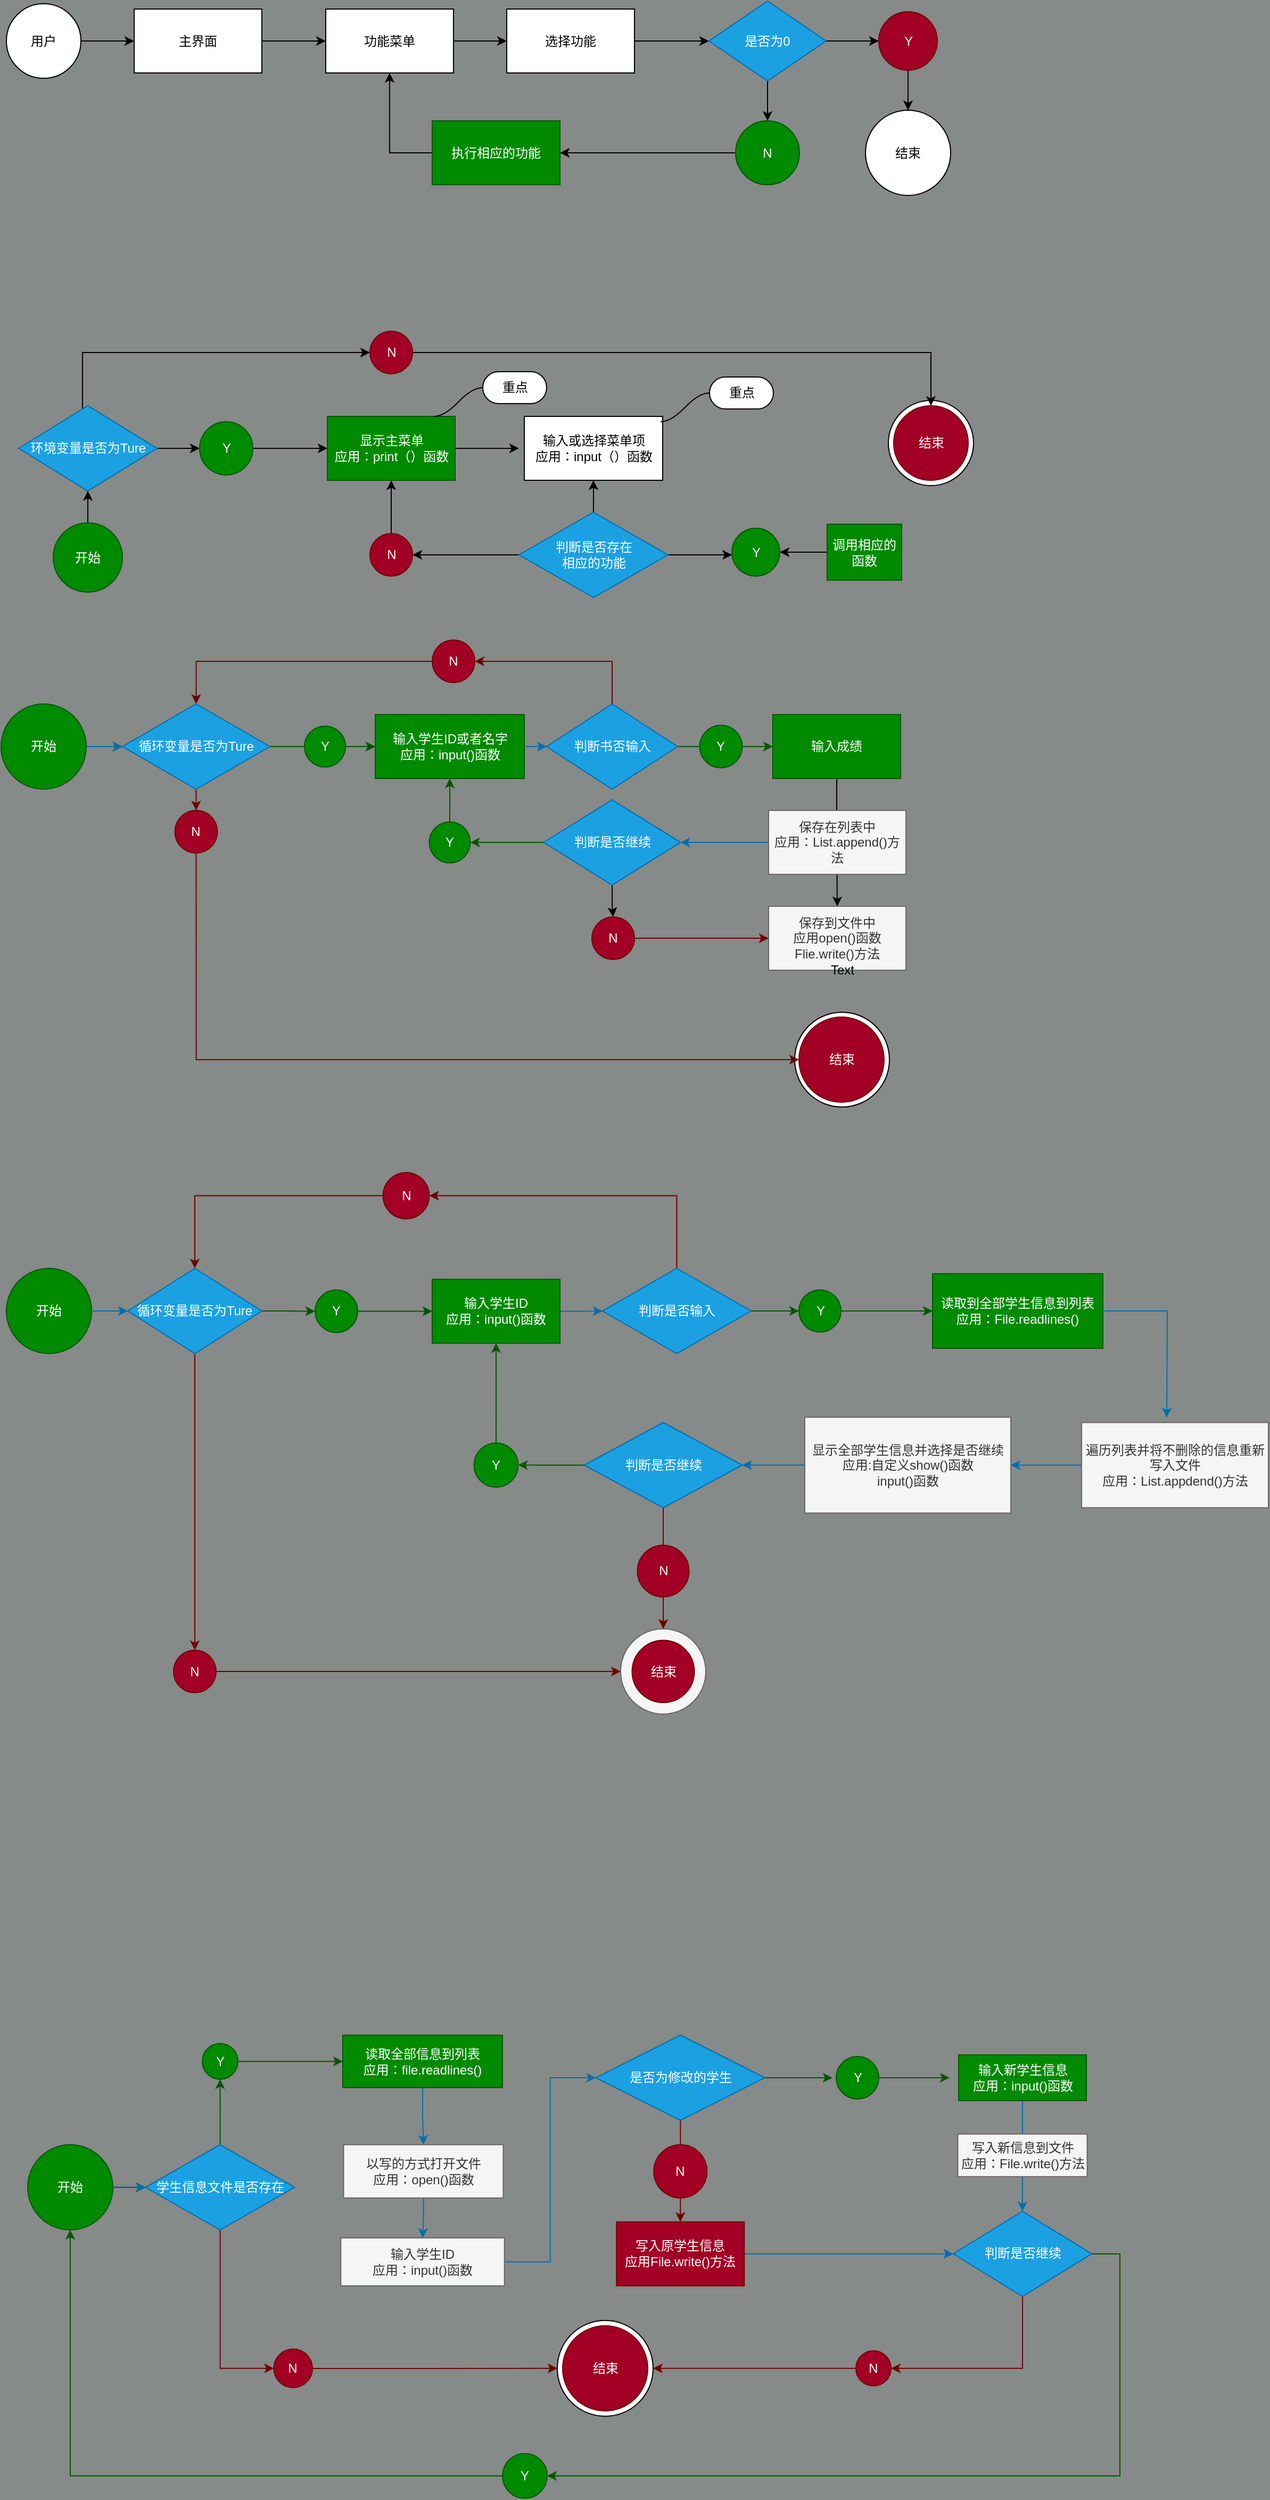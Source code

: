 <mxfile version="13.10.0" type="embed">
    <diagram id="BhMTlKBTOVxVTbRFTByr" name="第 1 页">
        <mxGraphModel dx="1164" dy="832" grid="1" gridSize="10" guides="1" tooltips="1" connect="1" arrows="1" fold="1" page="1" pageScale="1" pageWidth="827" pageHeight="1169" background="#868A88" math="0" shadow="0">
            <root>
                <mxCell id="0"/>
                <mxCell id="1" parent="0"/>
                <mxCell id="13" style="edgeStyle=orthogonalEdgeStyle;rounded=0;orthogonalLoop=1;jettySize=auto;html=1;entryX=0;entryY=0.5;entryDx=0;entryDy=0;" parent="1" source="2" target="3" edge="1">
                    <mxGeometry relative="1" as="geometry"/>
                </mxCell>
                <mxCell id="2" value="用户" style="ellipse;whiteSpace=wrap;html=1;aspect=fixed;" parent="1" vertex="1">
                    <mxGeometry x="220" y="322.5" width="70" height="70" as="geometry"/>
                </mxCell>
                <mxCell id="14" value="" style="edgeStyle=orthogonalEdgeStyle;rounded=0;orthogonalLoop=1;jettySize=auto;html=1;" parent="1" source="3" target="5" edge="1">
                    <mxGeometry relative="1" as="geometry"/>
                </mxCell>
                <mxCell id="3" value="主界面" style="rounded=0;whiteSpace=wrap;html=1;" parent="1" vertex="1">
                    <mxGeometry x="340" y="327.5" width="120" height="60" as="geometry"/>
                </mxCell>
                <mxCell id="15" value="" style="edgeStyle=orthogonalEdgeStyle;rounded=0;orthogonalLoop=1;jettySize=auto;html=1;" parent="1" source="5" target="6" edge="1">
                    <mxGeometry relative="1" as="geometry"/>
                </mxCell>
                <mxCell id="5" value="功能菜单" style="rounded=0;whiteSpace=wrap;html=1;" parent="1" vertex="1">
                    <mxGeometry x="520" y="327.5" width="120" height="60" as="geometry"/>
                </mxCell>
                <mxCell id="16" value="" style="edgeStyle=orthogonalEdgeStyle;rounded=0;orthogonalLoop=1;jettySize=auto;html=1;" parent="1" source="6" target="7" edge="1">
                    <mxGeometry relative="1" as="geometry"/>
                </mxCell>
                <mxCell id="6" value="选择功能" style="rounded=0;whiteSpace=wrap;html=1;" parent="1" vertex="1">
                    <mxGeometry x="690" y="327.5" width="120" height="60" as="geometry"/>
                </mxCell>
                <mxCell id="17" value="" style="edgeStyle=orthogonalEdgeStyle;rounded=0;orthogonalLoop=1;jettySize=auto;html=1;" parent="1" source="7" target="8" edge="1">
                    <mxGeometry relative="1" as="geometry"/>
                </mxCell>
                <mxCell id="21" value="" style="edgeStyle=orthogonalEdgeStyle;rounded=0;orthogonalLoop=1;jettySize=auto;html=1;" parent="1" source="7" target="11" edge="1">
                    <mxGeometry relative="1" as="geometry"/>
                </mxCell>
                <mxCell id="7" value="是否为0" style="rhombus;whiteSpace=wrap;html=1;fillColor=#1ba1e2;strokeColor=#006EAF;fontColor=#ffffff;" parent="1" vertex="1">
                    <mxGeometry x="880" y="320" width="110" height="75" as="geometry"/>
                </mxCell>
                <mxCell id="18" value="" style="edgeStyle=orthogonalEdgeStyle;rounded=0;orthogonalLoop=1;jettySize=auto;html=1;" parent="1" source="8" target="9" edge="1">
                    <mxGeometry relative="1" as="geometry"/>
                </mxCell>
                <mxCell id="8" value="Y" style="ellipse;whiteSpace=wrap;html=1;aspect=fixed;fillColor=#a20025;strokeColor=#6F0000;fontColor=#ffffff;" parent="1" vertex="1">
                    <mxGeometry x="1039.5" y="330" width="55" height="55" as="geometry"/>
                </mxCell>
                <mxCell id="9" value="结束" style="ellipse;whiteSpace=wrap;html=1;aspect=fixed;" parent="1" vertex="1">
                    <mxGeometry x="1027" y="422.5" width="80" height="80" as="geometry"/>
                </mxCell>
                <mxCell id="19" value="" style="edgeStyle=orthogonalEdgeStyle;rounded=0;orthogonalLoop=1;jettySize=auto;html=1;" parent="1" source="11" target="12" edge="1">
                    <mxGeometry relative="1" as="geometry"/>
                </mxCell>
                <mxCell id="11" value="N" style="ellipse;whiteSpace=wrap;html=1;aspect=fixed;fillColor=#008a00;strokeColor=#005700;fontColor=#ffffff;" parent="1" vertex="1">
                    <mxGeometry x="905" y="432.5" width="60" height="60" as="geometry"/>
                </mxCell>
                <mxCell id="25" style="edgeStyle=orthogonalEdgeStyle;rounded=0;orthogonalLoop=1;jettySize=auto;html=1;entryX=0.5;entryY=1;entryDx=0;entryDy=0;" parent="1" source="12" target="5" edge="1">
                    <mxGeometry relative="1" as="geometry">
                        <mxPoint x="580" y="442.5" as="targetPoint"/>
                        <Array as="points">
                            <mxPoint x="580" y="462.5"/>
                        </Array>
                    </mxGeometry>
                </mxCell>
                <mxCell id="12" value="执行相应的功能" style="rounded=0;whiteSpace=wrap;html=1;fillColor=#008a00;strokeColor=#005700;fontColor=#ffffff;" parent="1" vertex="1">
                    <mxGeometry x="620" y="432.5" width="120" height="60" as="geometry"/>
                </mxCell>
                <mxCell id="41" style="edgeStyle=orthogonalEdgeStyle;rounded=0;orthogonalLoop=1;jettySize=auto;html=1;" parent="1" source="27" target="28" edge="1">
                    <mxGeometry relative="1" as="geometry"/>
                </mxCell>
                <mxCell id="52" style="edgeStyle=orthogonalEdgeStyle;rounded=0;orthogonalLoop=1;jettySize=auto;html=1;entryX=0;entryY=0.5;entryDx=0;entryDy=0;" parent="1" source="27" target="40" edge="1">
                    <mxGeometry relative="1" as="geometry">
                        <mxPoint x="296.5" y="620" as="targetPoint"/>
                        <Array as="points">
                            <mxPoint x="291.5" y="650"/>
                        </Array>
                    </mxGeometry>
                </mxCell>
                <mxCell id="27" value="环境变量是否为Ture" style="rhombus;whiteSpace=wrap;html=1;fillColor=#1ba1e2;strokeColor=#006EAF;fontColor=#ffffff;" parent="1" vertex="1">
                    <mxGeometry x="231.5" y="700" width="130" height="80" as="geometry"/>
                </mxCell>
                <mxCell id="42" style="edgeStyle=orthogonalEdgeStyle;rounded=0;orthogonalLoop=1;jettySize=auto;html=1;entryX=0;entryY=0.5;entryDx=0;entryDy=0;" parent="1" source="28" target="29" edge="1">
                    <mxGeometry relative="1" as="geometry"/>
                </mxCell>
                <mxCell id="28" value="Y" style="ellipse;whiteSpace=wrap;html=1;aspect=fixed;fillColor=#008a00;strokeColor=#005700;fontColor=#ffffff;" parent="1" vertex="1">
                    <mxGeometry x="401.5" y="715" width="50" height="50" as="geometry"/>
                </mxCell>
                <mxCell id="43" style="edgeStyle=orthogonalEdgeStyle;rounded=0;orthogonalLoop=1;jettySize=auto;html=1;" parent="1" source="29" edge="1">
                    <mxGeometry relative="1" as="geometry">
                        <mxPoint x="701.5" y="740" as="targetPoint"/>
                    </mxGeometry>
                </mxCell>
                <mxCell id="29" value="显示主菜单&lt;br&gt;应用：print（）函数" style="rounded=0;whiteSpace=wrap;html=1;fillColor=#008a00;strokeColor=#005700;fontColor=#ffffff;" parent="1" vertex="1">
                    <mxGeometry x="521.5" y="710" width="120" height="60" as="geometry"/>
                </mxCell>
                <mxCell id="30" value="输入或选择菜单项&lt;br&gt;应用：input（）函数" style="rounded=0;whiteSpace=wrap;html=1;" parent="1" vertex="1">
                    <mxGeometry x="706.5" y="710" width="130" height="60" as="geometry"/>
                </mxCell>
                <mxCell id="46" value="" style="edgeStyle=orthogonalEdgeStyle;rounded=0;orthogonalLoop=1;jettySize=auto;html=1;" parent="1" source="31" target="30" edge="1">
                    <mxGeometry relative="1" as="geometry"/>
                </mxCell>
                <mxCell id="47" value="" style="edgeStyle=orthogonalEdgeStyle;rounded=0;orthogonalLoop=1;jettySize=auto;html=1;" parent="1" source="31" target="34" edge="1">
                    <mxGeometry relative="1" as="geometry">
                        <Array as="points">
                            <mxPoint x="905.5" y="840"/>
                            <mxPoint x="905.5" y="840"/>
                        </Array>
                    </mxGeometry>
                </mxCell>
                <mxCell id="49" value="" style="edgeStyle=orthogonalEdgeStyle;rounded=0;orthogonalLoop=1;jettySize=auto;html=1;" parent="1" source="31" target="33" edge="1">
                    <mxGeometry relative="1" as="geometry"/>
                </mxCell>
                <mxCell id="31" value="判断是否存在&lt;br&gt;相应的功能" style="rhombus;whiteSpace=wrap;html=1;fillColor=#1ba1e2;strokeColor=#006EAF;fontColor=#ffffff;" parent="1" vertex="1">
                    <mxGeometry x="701.5" y="800" width="140" height="80" as="geometry"/>
                </mxCell>
                <mxCell id="50" value="" style="edgeStyle=orthogonalEdgeStyle;rounded=0;orthogonalLoop=1;jettySize=auto;html=1;" parent="1" source="33" target="29" edge="1">
                    <mxGeometry relative="1" as="geometry"/>
                </mxCell>
                <mxCell id="33" value="N" style="ellipse;whiteSpace=wrap;html=1;aspect=fixed;fillColor=#a20025;strokeColor=#6F0000;fontColor=#ffffff;" parent="1" vertex="1">
                    <mxGeometry x="561.5" y="820" width="40" height="40" as="geometry"/>
                </mxCell>
                <mxCell id="34" value="Y" style="ellipse;whiteSpace=wrap;html=1;aspect=fixed;fillColor=#008a00;strokeColor=#005700;fontColor=#ffffff;" parent="1" vertex="1">
                    <mxGeometry x="901.5" y="815" width="45" height="45" as="geometry"/>
                </mxCell>
                <mxCell id="54" value="" style="edgeStyle=orthogonalEdgeStyle;rounded=0;orthogonalLoop=1;jettySize=auto;html=1;" parent="1" source="35" target="34" edge="1">
                    <mxGeometry relative="1" as="geometry"/>
                </mxCell>
                <mxCell id="35" value="调用相应的函数" style="rounded=0;whiteSpace=wrap;html=1;fillColor=#008a00;strokeColor=#005700;fontColor=#ffffff;" parent="1" vertex="1">
                    <mxGeometry x="991" y="811.25" width="70" height="52.5" as="geometry"/>
                </mxCell>
                <mxCell id="36" value="" style="ellipse;whiteSpace=wrap;html=1;aspect=fixed;" parent="1" vertex="1">
                    <mxGeometry x="1048.5" y="695" width="80" height="80" as="geometry"/>
                </mxCell>
                <mxCell id="38" value="结束" style="ellipse;whiteSpace=wrap;html=1;aspect=fixed;fillColor=#a20025;strokeColor=#6F0000;fontColor=#ffffff;" parent="1" vertex="1">
                    <mxGeometry x="1053.5" y="700" width="70" height="70" as="geometry"/>
                </mxCell>
                <mxCell id="51" value="" style="edgeStyle=orthogonalEdgeStyle;rounded=0;orthogonalLoop=1;jettySize=auto;html=1;" parent="1" source="39" target="27" edge="1">
                    <mxGeometry relative="1" as="geometry"/>
                </mxCell>
                <mxCell id="39" value="开始" style="ellipse;whiteSpace=wrap;html=1;aspect=fixed;fillColor=#008a00;strokeColor=#005700;fontColor=#ffffff;" parent="1" vertex="1">
                    <mxGeometry x="264" y="810" width="65" height="65" as="geometry"/>
                </mxCell>
                <mxCell id="53" style="edgeStyle=orthogonalEdgeStyle;rounded=0;orthogonalLoop=1;jettySize=auto;html=1;entryX=0.5;entryY=0;entryDx=0;entryDy=0;" parent="1" source="40" target="38" edge="1">
                    <mxGeometry relative="1" as="geometry"/>
                </mxCell>
                <mxCell id="40" value="N" style="ellipse;whiteSpace=wrap;html=1;aspect=fixed;fillColor=#a20025;strokeColor=#6F0000;fontColor=#ffffff;" parent="1" vertex="1">
                    <mxGeometry x="561.5" y="630" width="40" height="40" as="geometry"/>
                </mxCell>
                <mxCell id="57" value="重点" style="whiteSpace=wrap;html=1;rounded=1;arcSize=50;align=center;verticalAlign=middle;strokeWidth=1;autosize=1;spacing=4;treeFolding=1;treeMoving=1;newEdgeStyle={&quot;edgeStyle&quot;:&quot;entityRelationEdgeStyle&quot;,&quot;startArrow&quot;:&quot;none&quot;,&quot;endArrow&quot;:&quot;none&quot;,&quot;segment&quot;:10,&quot;curved&quot;:1};" parent="1" vertex="1">
                    <mxGeometry x="880.5" y="673" width="60" height="30" as="geometry"/>
                </mxCell>
                <mxCell id="58" value="" style="edgeStyle=entityRelationEdgeStyle;startArrow=none;endArrow=none;segment=10;curved=1;" parent="1" target="57" edge="1">
                    <mxGeometry relative="1" as="geometry">
                        <mxPoint x="834.5" y="715" as="sourcePoint"/>
                    </mxGeometry>
                </mxCell>
                <mxCell id="59" value="重点" style="whiteSpace=wrap;html=1;rounded=1;arcSize=50;align=center;verticalAlign=middle;strokeWidth=1;autosize=1;spacing=4;treeFolding=1;treeMoving=1;newEdgeStyle={&quot;edgeStyle&quot;:&quot;entityRelationEdgeStyle&quot;,&quot;startArrow&quot;:&quot;none&quot;,&quot;endArrow&quot;:&quot;none&quot;,&quot;segment&quot;:10,&quot;curved&quot;:1};" parent="1" vertex="1">
                    <mxGeometry x="667.5" y="668" width="60" height="30" as="geometry"/>
                </mxCell>
                <mxCell id="60" value="" style="edgeStyle=entityRelationEdgeStyle;startArrow=none;endArrow=none;segment=10;curved=1;" parent="1" target="59" edge="1">
                    <mxGeometry relative="1" as="geometry">
                        <mxPoint x="621.5" y="710" as="sourcePoint"/>
                    </mxGeometry>
                </mxCell>
                <mxCell id="80" value="" style="edgeStyle=orthogonalEdgeStyle;rounded=0;orthogonalLoop=1;jettySize=auto;html=1;" edge="1" parent="1" source="61" target="62">
                    <mxGeometry relative="1" as="geometry"/>
                </mxCell>
                <mxCell id="101" value="" style="edgeStyle=orthogonalEdgeStyle;rounded=0;orthogonalLoop=1;jettySize=auto;html=1;fillColor=#1ba1e2;strokeColor=#006EAF;" edge="1" parent="1" source="61" target="62">
                    <mxGeometry relative="1" as="geometry"/>
                </mxCell>
                <mxCell id="61" value="开始" style="ellipse;whiteSpace=wrap;html=1;aspect=fixed;fillColor=#008a00;strokeColor=#005700;fontColor=#ffffff;" vertex="1" parent="1">
                    <mxGeometry x="215" y="980" width="80" height="80" as="geometry"/>
                </mxCell>
                <mxCell id="83" value="" style="edgeStyle=orthogonalEdgeStyle;rounded=0;orthogonalLoop=1;jettySize=auto;html=1;fillColor=#008a00;strokeColor=#005700;" edge="1" parent="1" source="62" target="68">
                    <mxGeometry relative="1" as="geometry"/>
                </mxCell>
                <mxCell id="94" value="" style="edgeStyle=orthogonalEdgeStyle;rounded=0;orthogonalLoop=1;jettySize=auto;html=1;fillColor=#a20025;strokeColor=#6F0000;" edge="1" parent="1" source="62" target="78">
                    <mxGeometry relative="1" as="geometry"/>
                </mxCell>
                <mxCell id="62" value="循环变量是否为Ture" style="rhombus;whiteSpace=wrap;html=1;fillColor=#1ba1e2;strokeColor=#006EAF;fontColor=#ffffff;" vertex="1" parent="1">
                    <mxGeometry x="329" y="980" width="138.5" height="80" as="geometry"/>
                </mxCell>
                <mxCell id="82" value="" style="edgeStyle=orthogonalEdgeStyle;rounded=0;orthogonalLoop=1;jettySize=auto;html=1;fillColor=#008a00;strokeColor=#005700;" edge="1" parent="1" source="63" target="68">
                    <mxGeometry relative="1" as="geometry"/>
                </mxCell>
                <mxCell id="63" value="Y" style="ellipse;whiteSpace=wrap;html=1;aspect=fixed;fillColor=#008a00;strokeColor=#005700;fontColor=#ffffff;" vertex="1" parent="1">
                    <mxGeometry x="500" y="1000.75" width="38.5" height="38.5" as="geometry"/>
                </mxCell>
                <mxCell id="85" value="" style="edgeStyle=orthogonalEdgeStyle;rounded=0;orthogonalLoop=1;jettySize=auto;html=1;fillColor=#008a00;strokeColor=#005700;" edge="1" parent="1" source="65" target="69">
                    <mxGeometry relative="1" as="geometry"/>
                </mxCell>
                <mxCell id="98" style="edgeStyle=orthogonalEdgeStyle;rounded=0;orthogonalLoop=1;jettySize=auto;html=1;entryX=1;entryY=0.5;entryDx=0;entryDy=0;fillColor=#a20025;strokeColor=#6F0000;" edge="1" parent="1" source="65" target="79">
                    <mxGeometry relative="1" as="geometry">
                        <Array as="points">
                            <mxPoint x="789" y="940"/>
                        </Array>
                    </mxGeometry>
                </mxCell>
                <mxCell id="65" value="判断书否输入" style="rhombus;whiteSpace=wrap;html=1;fillColor=#1ba1e2;strokeColor=#006EAF;fontColor=#ffffff;" vertex="1" parent="1">
                    <mxGeometry x="727.5" y="980" width="123" height="80" as="geometry"/>
                </mxCell>
                <mxCell id="66" value="Y" style="ellipse;whiteSpace=wrap;html=1;aspect=fixed;fillColor=#008a00;strokeColor=#005700;fontColor=#ffffff;" vertex="1" parent="1">
                    <mxGeometry x="871.25" y="1000" width="40" height="40" as="geometry"/>
                </mxCell>
                <mxCell id="84" value="" style="edgeStyle=orthogonalEdgeStyle;rounded=0;orthogonalLoop=1;jettySize=auto;html=1;fillColor=#1ba1e2;strokeColor=#006EAF;" edge="1" parent="1" source="68" target="65">
                    <mxGeometry relative="1" as="geometry"/>
                </mxCell>
                <mxCell id="68" value="输入学生ID或者名字&lt;br&gt;应用：input()函数" style="rounded=0;whiteSpace=wrap;html=1;fillColor=#008a00;strokeColor=#005700;fontColor=#ffffff;" vertex="1" parent="1">
                    <mxGeometry x="566.5" y="990" width="140" height="60" as="geometry"/>
                </mxCell>
                <mxCell id="86" value="" style="edgeStyle=orthogonalEdgeStyle;rounded=0;orthogonalLoop=1;jettySize=auto;html=1;" edge="1" parent="1" source="69" target="72">
                    <mxGeometry relative="1" as="geometry"/>
                </mxCell>
                <mxCell id="69" value="输入成绩" style="rounded=0;whiteSpace=wrap;html=1;fillColor=#008a00;strokeColor=#005700;fontColor=#ffffff;" vertex="1" parent="1">
                    <mxGeometry x="940" y="990" width="120" height="60" as="geometry"/>
                </mxCell>
                <mxCell id="87" value="" style="edgeStyle=orthogonalEdgeStyle;rounded=0;orthogonalLoop=1;jettySize=auto;html=1;fillColor=#1ba1e2;strokeColor=#006EAF;" edge="1" parent="1" source="71" target="76">
                    <mxGeometry relative="1" as="geometry"/>
                </mxCell>
                <mxCell id="71" value="保存在列表中&lt;br&gt;应用：List.append()方法" style="rounded=0;whiteSpace=wrap;html=1;fillColor=#f5f5f5;strokeColor=#666666;fontColor=#333333;" vertex="1" parent="1">
                    <mxGeometry x="936" y="1080" width="129" height="60" as="geometry"/>
                </mxCell>
                <mxCell id="72" value="保存到文件中&lt;br&gt;应用open()函数&lt;br&gt;Flie.write()方法" style="rounded=0;whiteSpace=wrap;html=1;fillColor=#f5f5f5;strokeColor=#666666;fontColor=#333333;" vertex="1" parent="1">
                    <mxGeometry x="936" y="1170" width="129" height="60" as="geometry"/>
                </mxCell>
                <mxCell id="73" value="" style="ellipse;whiteSpace=wrap;html=1;aspect=fixed;" vertex="1" parent="1">
                    <mxGeometry x="960.5" y="1269.5" width="89" height="89" as="geometry"/>
                </mxCell>
                <mxCell id="74" value="结束" style="ellipse;whiteSpace=wrap;html=1;aspect=fixed;fillColor=#a20025;strokeColor=#6F0000;fontColor=#ffffff;" vertex="1" parent="1">
                    <mxGeometry x="964.5" y="1274" width="80" height="80" as="geometry"/>
                </mxCell>
                <mxCell id="96" style="edgeStyle=orthogonalEdgeStyle;rounded=0;orthogonalLoop=1;jettySize=auto;html=1;entryX=0;entryY=0.5;entryDx=0;entryDy=0;fillColor=#a20025;strokeColor=#6F0000;" edge="1" parent="1" source="75" target="72">
                    <mxGeometry relative="1" as="geometry"/>
                </mxCell>
                <mxCell id="75" value="N" style="ellipse;whiteSpace=wrap;html=1;aspect=fixed;fillColor=#a20025;strokeColor=#6F0000;fontColor=#ffffff;" vertex="1" parent="1">
                    <mxGeometry x="770" y="1180" width="40" height="40" as="geometry"/>
                </mxCell>
                <mxCell id="88" value="" style="edgeStyle=orthogonalEdgeStyle;rounded=0;orthogonalLoop=1;jettySize=auto;html=1;" edge="1" parent="1" source="76" target="75">
                    <mxGeometry relative="1" as="geometry"/>
                </mxCell>
                <mxCell id="92" value="" style="edgeStyle=orthogonalEdgeStyle;rounded=0;orthogonalLoop=1;jettySize=auto;html=1;fillColor=#008a00;strokeColor=#005700;" edge="1" parent="1" source="76" target="77">
                    <mxGeometry relative="1" as="geometry"/>
                </mxCell>
                <mxCell id="76" value="判断是否继续" style="rhombus;whiteSpace=wrap;html=1;fillColor=#1ba1e2;strokeColor=#006EAF;fontColor=#ffffff;" vertex="1" parent="1">
                    <mxGeometry x="724.75" y="1070" width="128.5" height="80" as="geometry"/>
                </mxCell>
                <mxCell id="93" value="" style="edgeStyle=orthogonalEdgeStyle;rounded=0;orthogonalLoop=1;jettySize=auto;html=1;fillColor=#008a00;strokeColor=#005700;" edge="1" parent="1" source="77" target="68">
                    <mxGeometry relative="1" as="geometry"/>
                </mxCell>
                <mxCell id="77" value="Y" style="ellipse;whiteSpace=wrap;html=1;aspect=fixed;fillColor=#008a00;strokeColor=#005700;fontColor=#ffffff;" vertex="1" parent="1">
                    <mxGeometry x="617.25" y="1090.75" width="38.5" height="38.5" as="geometry"/>
                </mxCell>
                <mxCell id="95" style="edgeStyle=orthogonalEdgeStyle;rounded=0;orthogonalLoop=1;jettySize=auto;html=1;entryX=0;entryY=0.5;entryDx=0;entryDy=0;fillColor=#a20025;strokeColor=#6F0000;" edge="1" parent="1" source="78" target="74">
                    <mxGeometry relative="1" as="geometry">
                        <mxPoint x="398.25" y="1330" as="targetPoint"/>
                        <Array as="points">
                            <mxPoint x="398" y="1314"/>
                        </Array>
                    </mxGeometry>
                </mxCell>
                <mxCell id="78" value="N" style="ellipse;whiteSpace=wrap;html=1;aspect=fixed;fillColor=#a20025;strokeColor=#6F0000;fontColor=#ffffff;" vertex="1" parent="1">
                    <mxGeometry x="378.25" y="1080" width="40" height="40" as="geometry"/>
                </mxCell>
                <mxCell id="99" style="edgeStyle=orthogonalEdgeStyle;rounded=0;orthogonalLoop=1;jettySize=auto;html=1;entryX=0.5;entryY=0;entryDx=0;entryDy=0;fillColor=#a20025;strokeColor=#6F0000;" edge="1" parent="1" source="79" target="62">
                    <mxGeometry relative="1" as="geometry"/>
                </mxCell>
                <mxCell id="79" value="N" style="ellipse;whiteSpace=wrap;html=1;aspect=fixed;fillColor=#a20025;strokeColor=#6F0000;fontColor=#ffffff;" vertex="1" parent="1">
                    <mxGeometry x="620" y="920" width="40" height="40" as="geometry"/>
                </mxCell>
                <mxCell id="89" value="Text" style="text;html=1;align=center;verticalAlign=middle;resizable=0;points=[];autosize=1;" vertex="1" parent="1">
                    <mxGeometry x="984.5" y="1220" width="40" height="20" as="geometry"/>
                </mxCell>
                <mxCell id="120" value="" style="edgeStyle=orthogonalEdgeStyle;rounded=0;orthogonalLoop=1;jettySize=auto;html=1;fillColor=#1ba1e2;strokeColor=#006EAF;" edge="1" parent="1" source="102" target="103">
                    <mxGeometry relative="1" as="geometry"/>
                </mxCell>
                <mxCell id="102" value="开始" style="ellipse;whiteSpace=wrap;html=1;aspect=fixed;fillColor=#008a00;strokeColor=#005700;fontColor=#ffffff;" vertex="1" parent="1">
                    <mxGeometry x="220" y="1510" width="80" height="80" as="geometry"/>
                </mxCell>
                <mxCell id="121" value="" style="edgeStyle=orthogonalEdgeStyle;rounded=0;orthogonalLoop=1;jettySize=auto;html=1;fillColor=#008a00;strokeColor=#005700;" edge="1" parent="1" source="103" target="104">
                    <mxGeometry relative="1" as="geometry"/>
                </mxCell>
                <mxCell id="142" style="edgeStyle=orthogonalEdgeStyle;rounded=0;orthogonalLoop=1;jettySize=auto;html=1;entryX=0.5;entryY=0;entryDx=0;entryDy=0;fillColor=#a20025;strokeColor=#6F0000;" edge="1" parent="1" source="103" target="119">
                    <mxGeometry relative="1" as="geometry"/>
                </mxCell>
                <mxCell id="103" value="循环变量是否为Ture" style="rhombus;whiteSpace=wrap;html=1;fillColor=#1ba1e2;strokeColor=#006EAF;fontColor=#ffffff;" vertex="1" parent="1">
                    <mxGeometry x="334" y="1510" width="126" height="80" as="geometry"/>
                </mxCell>
                <mxCell id="122" value="" style="edgeStyle=orthogonalEdgeStyle;rounded=0;orthogonalLoop=1;jettySize=auto;html=1;fillColor=#008a00;strokeColor=#005700;" edge="1" parent="1" source="104" target="106">
                    <mxGeometry relative="1" as="geometry"/>
                </mxCell>
                <mxCell id="104" value="Y" style="ellipse;whiteSpace=wrap;html=1;aspect=fixed;fillColor=#008a00;strokeColor=#005700;fontColor=#ffffff;" vertex="1" parent="1">
                    <mxGeometry x="510" y="1530.25" width="40" height="40" as="geometry"/>
                </mxCell>
                <mxCell id="123" value="" style="edgeStyle=orthogonalEdgeStyle;rounded=0;orthogonalLoop=1;jettySize=auto;html=1;fillColor=#1ba1e2;strokeColor=#006EAF;" edge="1" parent="1" source="106" target="107">
                    <mxGeometry relative="1" as="geometry"/>
                </mxCell>
                <mxCell id="106" value="输入学生ID&lt;br&gt;应用：input()函数" style="rounded=0;whiteSpace=wrap;html=1;fillColor=#008a00;strokeColor=#005700;fontColor=#ffffff;" vertex="1" parent="1">
                    <mxGeometry x="620" y="1520.25" width="120" height="60" as="geometry"/>
                </mxCell>
                <mxCell id="124" value="" style="edgeStyle=orthogonalEdgeStyle;rounded=0;orthogonalLoop=1;jettySize=auto;html=1;fillColor=#008a00;strokeColor=#005700;" edge="1" parent="1" source="107" target="108">
                    <mxGeometry relative="1" as="geometry"/>
                </mxCell>
                <mxCell id="153" style="edgeStyle=orthogonalEdgeStyle;rounded=0;orthogonalLoop=1;jettySize=auto;html=1;entryX=1;entryY=0.5;entryDx=0;entryDy=0;fillColor=#a20025;strokeColor=#6F0000;" edge="1" parent="1" source="107" target="111">
                    <mxGeometry relative="1" as="geometry">
                        <Array as="points">
                            <mxPoint x="850" y="1442"/>
                        </Array>
                    </mxGeometry>
                </mxCell>
                <mxCell id="107" value="判断是否输入" style="rhombus;whiteSpace=wrap;html=1;fillColor=#1ba1e2;strokeColor=#006EAF;fontColor=#ffffff;" vertex="1" parent="1">
                    <mxGeometry x="780" y="1510" width="139.5" height="80" as="geometry"/>
                </mxCell>
                <mxCell id="125" value="" style="edgeStyle=orthogonalEdgeStyle;rounded=0;orthogonalLoop=1;jettySize=auto;html=1;fillColor=#008a00;strokeColor=#005700;" edge="1" parent="1" source="108" target="109">
                    <mxGeometry relative="1" as="geometry"/>
                </mxCell>
                <mxCell id="108" value="Y" style="ellipse;whiteSpace=wrap;html=1;aspect=fixed;fillColor=#008a00;strokeColor=#005700;fontColor=#ffffff;" vertex="1" parent="1">
                    <mxGeometry x="964.5" y="1530.25" width="39.5" height="39.5" as="geometry"/>
                </mxCell>
                <mxCell id="144" style="edgeStyle=orthogonalEdgeStyle;rounded=0;orthogonalLoop=1;jettySize=auto;html=1;fillColor=#1ba1e2;strokeColor=#006EAF;" edge="1" parent="1" source="109">
                    <mxGeometry relative="1" as="geometry">
                        <mxPoint x="1310" y="1650" as="targetPoint"/>
                    </mxGeometry>
                </mxCell>
                <mxCell id="109" value="读取到全部学生信息到列表&lt;br&gt;应用：File.readlines()" style="rounded=0;whiteSpace=wrap;html=1;fillColor=#008a00;strokeColor=#005700;fontColor=#ffffff;" vertex="1" parent="1">
                    <mxGeometry x="1090" y="1515" width="160" height="70" as="geometry"/>
                </mxCell>
                <mxCell id="154" style="edgeStyle=orthogonalEdgeStyle;rounded=0;orthogonalLoop=1;jettySize=auto;html=1;entryX=0.5;entryY=0;entryDx=0;entryDy=0;fillColor=#a20025;strokeColor=#6F0000;" edge="1" parent="1" source="111" target="103">
                    <mxGeometry relative="1" as="geometry"/>
                </mxCell>
                <mxCell id="111" value="N" style="ellipse;whiteSpace=wrap;html=1;aspect=fixed;fillColor=#a20025;strokeColor=#6F0000;fontColor=#ffffff;" vertex="1" parent="1">
                    <mxGeometry x="573.75" y="1420" width="43.5" height="43.5" as="geometry"/>
                </mxCell>
                <mxCell id="136" value="" style="edgeStyle=orthogonalEdgeStyle;rounded=0;orthogonalLoop=1;jettySize=auto;html=1;fillColor=#008a00;strokeColor=#005700;" edge="1" parent="1" source="112" target="106">
                    <mxGeometry relative="1" as="geometry"/>
                </mxCell>
                <mxCell id="112" value="Y" style="ellipse;whiteSpace=wrap;html=1;aspect=fixed;fillColor=#008a00;strokeColor=#005700;fontColor=#ffffff;" vertex="1" parent="1">
                    <mxGeometry x="659.25" y="1674" width="41.5" height="41.5" as="geometry"/>
                </mxCell>
                <mxCell id="138" value="" style="edgeStyle=orthogonalEdgeStyle;rounded=0;orthogonalLoop=1;jettySize=auto;html=1;fillColor=#008a00;strokeColor=#005700;" edge="1" parent="1" source="113" target="112">
                    <mxGeometry relative="1" as="geometry"/>
                </mxCell>
                <mxCell id="146" value="" style="edgeStyle=orthogonalEdgeStyle;rounded=0;orthogonalLoop=1;jettySize=auto;html=1;fillColor=#a20025;strokeColor=#6F0000;" edge="1" parent="1" source="113" target="118">
                    <mxGeometry relative="1" as="geometry"/>
                </mxCell>
                <mxCell id="113" value="判断是否继续" style="rhombus;whiteSpace=wrap;html=1;fillColor=#1ba1e2;strokeColor=#006EAF;fontColor=#ffffff;" vertex="1" parent="1">
                    <mxGeometry x="762.75" y="1654.75" width="148.5" height="80" as="geometry"/>
                </mxCell>
                <mxCell id="135" value="" style="edgeStyle=orthogonalEdgeStyle;rounded=0;orthogonalLoop=1;jettySize=auto;html=1;fillColor=#1ba1e2;strokeColor=#006EAF;" edge="1" parent="1" source="114" target="113">
                    <mxGeometry relative="1" as="geometry"/>
                </mxCell>
                <mxCell id="114" value="显示全部学生信息并选择是否继续&lt;br&gt;应用:自定义show()函数&lt;br&gt;input()函数" style="rounded=0;whiteSpace=wrap;html=1;fillColor=#f5f5f5;strokeColor=#666666;fontColor=#333333;" vertex="1" parent="1">
                    <mxGeometry x="970" y="1649.75" width="193.5" height="90" as="geometry"/>
                </mxCell>
                <mxCell id="134" value="" style="edgeStyle=orthogonalEdgeStyle;rounded=0;orthogonalLoop=1;jettySize=auto;html=1;fillColor=#1ba1e2;strokeColor=#006EAF;" edge="1" parent="1" source="115" target="114">
                    <mxGeometry relative="1" as="geometry"/>
                </mxCell>
                <mxCell id="115" value="遍历列表并将不删除的信息重新写入文件&lt;br&gt;应用：List.appdend()方法" style="rounded=0;whiteSpace=wrap;html=1;fillColor=#f5f5f5;strokeColor=#666666;fontColor=#333333;" vertex="1" parent="1">
                    <mxGeometry x="1230" y="1654.75" width="175.5" height="80" as="geometry"/>
                </mxCell>
                <mxCell id="149" style="edgeStyle=orthogonalEdgeStyle;rounded=0;orthogonalLoop=1;jettySize=auto;html=1;entryX=0.5;entryY=0;entryDx=0;entryDy=0;fillColor=#a20025;strokeColor=#6F0000;" edge="1" parent="1" source="116" target="117">
                    <mxGeometry relative="1" as="geometry"/>
                </mxCell>
                <mxCell id="116" value="N" style="ellipse;whiteSpace=wrap;html=1;aspect=fixed;fillColor=#a20025;strokeColor=#6F0000;fontColor=#ffffff;" vertex="1" parent="1">
                    <mxGeometry x="812.75" y="1770" width="48.5" height="48.5" as="geometry"/>
                </mxCell>
                <mxCell id="117" value="" style="ellipse;whiteSpace=wrap;html=1;aspect=fixed;fillColor=#f5f5f5;strokeColor=#666666;fontColor=#333333;" vertex="1" parent="1">
                    <mxGeometry x="797" y="1848.5" width="80" height="80" as="geometry"/>
                </mxCell>
                <mxCell id="118" value="结束" style="ellipse;whiteSpace=wrap;html=1;aspect=fixed;fillColor=#a20025;strokeColor=#6F0000;fontColor=#ffffff;" vertex="1" parent="1">
                    <mxGeometry x="807.75" y="1859.25" width="58.5" height="58.5" as="geometry"/>
                </mxCell>
                <mxCell id="151" style="edgeStyle=orthogonalEdgeStyle;rounded=0;orthogonalLoop=1;jettySize=auto;html=1;entryX=0;entryY=0.5;entryDx=0;entryDy=0;fillColor=#a20025;strokeColor=#6F0000;" edge="1" parent="1" source="119" target="117">
                    <mxGeometry relative="1" as="geometry"/>
                </mxCell>
                <mxCell id="119" value="N" style="ellipse;whiteSpace=wrap;html=1;aspect=fixed;fillColor=#a20025;strokeColor=#6F0000;fontColor=#ffffff;" vertex="1" parent="1">
                    <mxGeometry x="377" y="1868.5" width="40" height="40" as="geometry"/>
                </mxCell>
                <mxCell id="175" value="" style="edgeStyle=orthogonalEdgeStyle;rounded=0;orthogonalLoop=1;jettySize=auto;html=1;" edge="1" parent="1" source="155" target="156">
                    <mxGeometry relative="1" as="geometry"/>
                </mxCell>
                <mxCell id="176" value="" style="edgeStyle=orthogonalEdgeStyle;rounded=0;orthogonalLoop=1;jettySize=auto;html=1;fillColor=#1ba1e2;strokeColor=#006EAF;" edge="1" parent="1" source="155" target="156">
                    <mxGeometry relative="1" as="geometry"/>
                </mxCell>
                <mxCell id="155" value="开始" style="ellipse;whiteSpace=wrap;html=1;aspect=fixed;fillColor=#008a00;strokeColor=#005700;fontColor=#ffffff;" vertex="1" parent="1">
                    <mxGeometry x="240" y="2332.88" width="80" height="80" as="geometry"/>
                </mxCell>
                <mxCell id="177" value="" style="edgeStyle=orthogonalEdgeStyle;rounded=0;orthogonalLoop=1;jettySize=auto;html=1;fillColor=#008a00;strokeColor=#005700;" edge="1" parent="1" source="156" target="174">
                    <mxGeometry relative="1" as="geometry"/>
                </mxCell>
                <mxCell id="197" style="edgeStyle=orthogonalEdgeStyle;rounded=0;orthogonalLoop=1;jettySize=auto;html=1;entryX=0;entryY=0.5;entryDx=0;entryDy=0;fillColor=#a20025;strokeColor=#6F0000;" edge="1" parent="1" source="156" target="172">
                    <mxGeometry relative="1" as="geometry"/>
                </mxCell>
                <mxCell id="156" value="学生信息文件是否存在" style="rhombus;whiteSpace=wrap;html=1;fillColor=#1ba1e2;strokeColor=#006EAF;fontColor=#ffffff;" vertex="1" parent="1">
                    <mxGeometry x="350.75" y="2332.88" width="140" height="80" as="geometry"/>
                </mxCell>
                <mxCell id="180" value="" style="edgeStyle=orthogonalEdgeStyle;rounded=0;orthogonalLoop=1;jettySize=auto;html=1;fillColor=#1ba1e2;strokeColor=#006EAF;" edge="1" parent="1" source="157" target="158">
                    <mxGeometry relative="1" as="geometry"/>
                </mxCell>
                <mxCell id="157" value="以写的方式打开文件&lt;br&gt;应用：open()函数" style="rounded=0;whiteSpace=wrap;html=1;fillColor=#f5f5f5;strokeColor=#666666;fontColor=#333333;" vertex="1" parent="1">
                    <mxGeometry x="536.75" y="2332.88" width="150" height="50" as="geometry"/>
                </mxCell>
                <mxCell id="181" style="edgeStyle=orthogonalEdgeStyle;rounded=0;orthogonalLoop=1;jettySize=auto;html=1;entryX=0;entryY=0.5;entryDx=0;entryDy=0;fillColor=#1ba1e2;strokeColor=#006EAF;" edge="1" parent="1" source="158" target="161">
                    <mxGeometry relative="1" as="geometry"/>
                </mxCell>
                <mxCell id="158" value="输入学生ID&lt;br&gt;应用：input()函数" style="rounded=0;whiteSpace=wrap;html=1;fillColor=#f5f5f5;strokeColor=#666666;fontColor=#333333;" vertex="1" parent="1">
                    <mxGeometry x="534.13" y="2420.38" width="153.75" height="45" as="geometry"/>
                </mxCell>
                <mxCell id="179" value="" style="edgeStyle=orthogonalEdgeStyle;rounded=0;orthogonalLoop=1;jettySize=auto;html=1;fillColor=#1ba1e2;strokeColor=#006EAF;" edge="1" parent="1" source="159" target="157">
                    <mxGeometry relative="1" as="geometry"/>
                </mxCell>
                <mxCell id="159" value="读取全部信息到列表&lt;br&gt;应用：file.readlines()" style="rounded=0;whiteSpace=wrap;html=1;fillColor=#008a00;strokeColor=#005700;fontColor=#ffffff;" vertex="1" parent="1">
                    <mxGeometry x="536" y="2230" width="150" height="49.25" as="geometry"/>
                </mxCell>
                <mxCell id="160" style="edgeStyle=orthogonalEdgeStyle;rounded=0;orthogonalLoop=1;jettySize=auto;html=1;exitX=0.5;exitY=1;exitDx=0;exitDy=0;" edge="1" parent="1" source="157" target="157">
                    <mxGeometry relative="1" as="geometry"/>
                </mxCell>
                <mxCell id="182" value="" style="edgeStyle=orthogonalEdgeStyle;rounded=0;orthogonalLoop=1;jettySize=auto;html=1;fillColor=#a20025;strokeColor=#6F0000;" edge="1" parent="1" source="161" target="164">
                    <mxGeometry relative="1" as="geometry"/>
                </mxCell>
                <mxCell id="184" style="edgeStyle=orthogonalEdgeStyle;rounded=0;orthogonalLoop=1;jettySize=auto;html=1;fillColor=#008a00;strokeColor=#005700;" edge="1" parent="1" source="161">
                    <mxGeometry relative="1" as="geometry">
                        <mxPoint x="996" y="2270" as="targetPoint"/>
                    </mxGeometry>
                </mxCell>
                <mxCell id="161" value="是否为修改的学生" style="rhombus;whiteSpace=wrap;html=1;fillColor=#1ba1e2;strokeColor=#006EAF;fontColor=#ffffff;" vertex="1" parent="1">
                    <mxGeometry x="773.75" y="2230" width="158.75" height="80" as="geometry"/>
                </mxCell>
                <mxCell id="162" value="N" style="ellipse;whiteSpace=wrap;html=1;aspect=fixed;fillColor=#a20025;strokeColor=#6F0000;fontColor=#ffffff;" vertex="1" parent="1">
                    <mxGeometry x="828.13" y="2332.88" width="50" height="50" as="geometry"/>
                </mxCell>
                <mxCell id="183" style="edgeStyle=orthogonalEdgeStyle;rounded=0;orthogonalLoop=1;jettySize=auto;html=1;entryX=0;entryY=0.5;entryDx=0;entryDy=0;fillColor=#1ba1e2;strokeColor=#006EAF;" edge="1" parent="1" source="164" target="168">
                    <mxGeometry relative="1" as="geometry">
                        <mxPoint x="1096" y="2435.38" as="targetPoint"/>
                    </mxGeometry>
                </mxCell>
                <mxCell id="164" value="写入原学生信息&lt;br&gt;应用File.write()方法" style="rounded=0;whiteSpace=wrap;html=1;fillColor=#a20025;strokeColor=#6F0000;fontColor=#ffffff;" vertex="1" parent="1">
                    <mxGeometry x="793.13" y="2405.38" width="120" height="60" as="geometry"/>
                </mxCell>
                <mxCell id="185" style="edgeStyle=orthogonalEdgeStyle;rounded=0;orthogonalLoop=1;jettySize=auto;html=1;fillColor=#008a00;strokeColor=#005700;" edge="1" parent="1" source="165">
                    <mxGeometry relative="1" as="geometry">
                        <mxPoint x="1106" y="2270" as="targetPoint"/>
                    </mxGeometry>
                </mxCell>
                <mxCell id="165" value="Y" style="ellipse;whiteSpace=wrap;html=1;aspect=fixed;fillColor=#008a00;strokeColor=#005700;fontColor=#ffffff;" vertex="1" parent="1">
                    <mxGeometry x="999.5" y="2250" width="40" height="40" as="geometry"/>
                </mxCell>
                <mxCell id="187" value="" style="edgeStyle=orthogonalEdgeStyle;rounded=0;orthogonalLoop=1;jettySize=auto;html=1;fillColor=#1ba1e2;strokeColor=#006EAF;" edge="1" parent="1" source="166" target="168">
                    <mxGeometry relative="1" as="geometry"/>
                </mxCell>
                <mxCell id="166" value="输入新学生信息&lt;br&gt;应用：input()函数" style="rounded=0;whiteSpace=wrap;html=1;fillColor=#008a00;strokeColor=#005700;fontColor=#ffffff;" vertex="1" parent="1">
                    <mxGeometry x="1114.5" y="2248.56" width="120" height="42.88" as="geometry"/>
                </mxCell>
                <mxCell id="167" value="写入新信息到文件&lt;br&gt;应用：File.write()方法" style="rounded=0;whiteSpace=wrap;html=1;fillColor=#f5f5f5;strokeColor=#666666;fontColor=#333333;" vertex="1" parent="1">
                    <mxGeometry x="1113.75" y="2322.88" width="121.5" height="40" as="geometry"/>
                </mxCell>
                <mxCell id="188" style="edgeStyle=orthogonalEdgeStyle;rounded=0;orthogonalLoop=1;jettySize=auto;html=1;entryX=1;entryY=0.5;entryDx=0;entryDy=0;fillColor=#008a00;strokeColor=#005700;" edge="1" parent="1" source="168" target="173">
                    <mxGeometry relative="1" as="geometry">
                        <Array as="points">
                            <mxPoint x="1266" y="2435.88"/>
                            <mxPoint x="1266" y="2643.88"/>
                        </Array>
                    </mxGeometry>
                </mxCell>
                <mxCell id="191" style="edgeStyle=orthogonalEdgeStyle;rounded=0;orthogonalLoop=1;jettySize=auto;html=1;entryX=1;entryY=0.5;entryDx=0;entryDy=0;fillColor=#a20025;strokeColor=#6F0000;" edge="1" parent="1" source="168" target="169">
                    <mxGeometry relative="1" as="geometry">
                        <Array as="points">
                            <mxPoint x="1175" y="2542.88"/>
                        </Array>
                    </mxGeometry>
                </mxCell>
                <mxCell id="168" value="判断是否继续" style="rhombus;whiteSpace=wrap;html=1;fillColor=#1ba1e2;strokeColor=#006EAF;fontColor=#ffffff;" vertex="1" parent="1">
                    <mxGeometry x="1109.5" y="2395.38" width="130" height="80" as="geometry"/>
                </mxCell>
                <mxCell id="192" style="edgeStyle=orthogonalEdgeStyle;rounded=0;orthogonalLoop=1;jettySize=auto;html=1;entryX=1;entryY=0.5;entryDx=0;entryDy=0;fillColor=#a20025;strokeColor=#6F0000;" edge="1" parent="1" source="169" target="170">
                    <mxGeometry relative="1" as="geometry"/>
                </mxCell>
                <mxCell id="169" value="N" style="ellipse;whiteSpace=wrap;html=1;aspect=fixed;fillColor=#a20025;strokeColor=#6F0000;fontColor=#ffffff;" vertex="1" parent="1">
                    <mxGeometry x="1018" y="2526.38" width="33" height="33" as="geometry"/>
                </mxCell>
                <mxCell id="170" value="" style="ellipse;whiteSpace=wrap;html=1;aspect=fixed;" vertex="1" parent="1">
                    <mxGeometry x="737.5" y="2497.88" width="90" height="90" as="geometry"/>
                </mxCell>
                <mxCell id="171" value="结束" style="ellipse;whiteSpace=wrap;html=1;aspect=fixed;fillColor=#a20025;strokeColor=#6F0000;fontColor=#ffffff;" vertex="1" parent="1">
                    <mxGeometry x="742.5" y="2502.88" width="80" height="80" as="geometry"/>
                </mxCell>
                <mxCell id="198" style="edgeStyle=orthogonalEdgeStyle;rounded=0;orthogonalLoop=1;jettySize=auto;html=1;entryX=0;entryY=0.5;entryDx=0;entryDy=0;fillColor=#a20025;strokeColor=#6F0000;" edge="1" parent="1" source="172" target="170">
                    <mxGeometry relative="1" as="geometry"/>
                </mxCell>
                <mxCell id="172" value="N" style="ellipse;whiteSpace=wrap;html=1;aspect=fixed;fillColor=#a20025;strokeColor=#6F0000;fontColor=#ffffff;" vertex="1" parent="1">
                    <mxGeometry x="471.25" y="2524.76" width="36.25" height="36.25" as="geometry"/>
                </mxCell>
                <mxCell id="195" style="edgeStyle=orthogonalEdgeStyle;rounded=0;orthogonalLoop=1;jettySize=auto;html=1;entryX=0.5;entryY=1;entryDx=0;entryDy=0;fillColor=#008a00;strokeColor=#005700;" edge="1" parent="1" source="173" target="155">
                    <mxGeometry relative="1" as="geometry"/>
                </mxCell>
                <mxCell id="173" value="Y" style="ellipse;whiteSpace=wrap;html=1;aspect=fixed;fillColor=#008a00;strokeColor=#005700;fontColor=#ffffff;" vertex="1" parent="1">
                    <mxGeometry x="686" y="2622.88" width="42" height="42" as="geometry"/>
                </mxCell>
                <mxCell id="178" value="" style="edgeStyle=orthogonalEdgeStyle;rounded=0;orthogonalLoop=1;jettySize=auto;html=1;fillColor=#008a00;strokeColor=#005700;" edge="1" parent="1" source="174" target="159">
                    <mxGeometry relative="1" as="geometry"/>
                </mxCell>
                <mxCell id="174" value="Y" style="ellipse;whiteSpace=wrap;html=1;aspect=fixed;fillColor=#008a00;strokeColor=#005700;fontColor=#ffffff;" vertex="1" parent="1">
                    <mxGeometry x="404" y="2237.88" width="33.5" height="33.5" as="geometry"/>
                </mxCell>
            </root>
        </mxGraphModel>
    </diagram>
</mxfile>